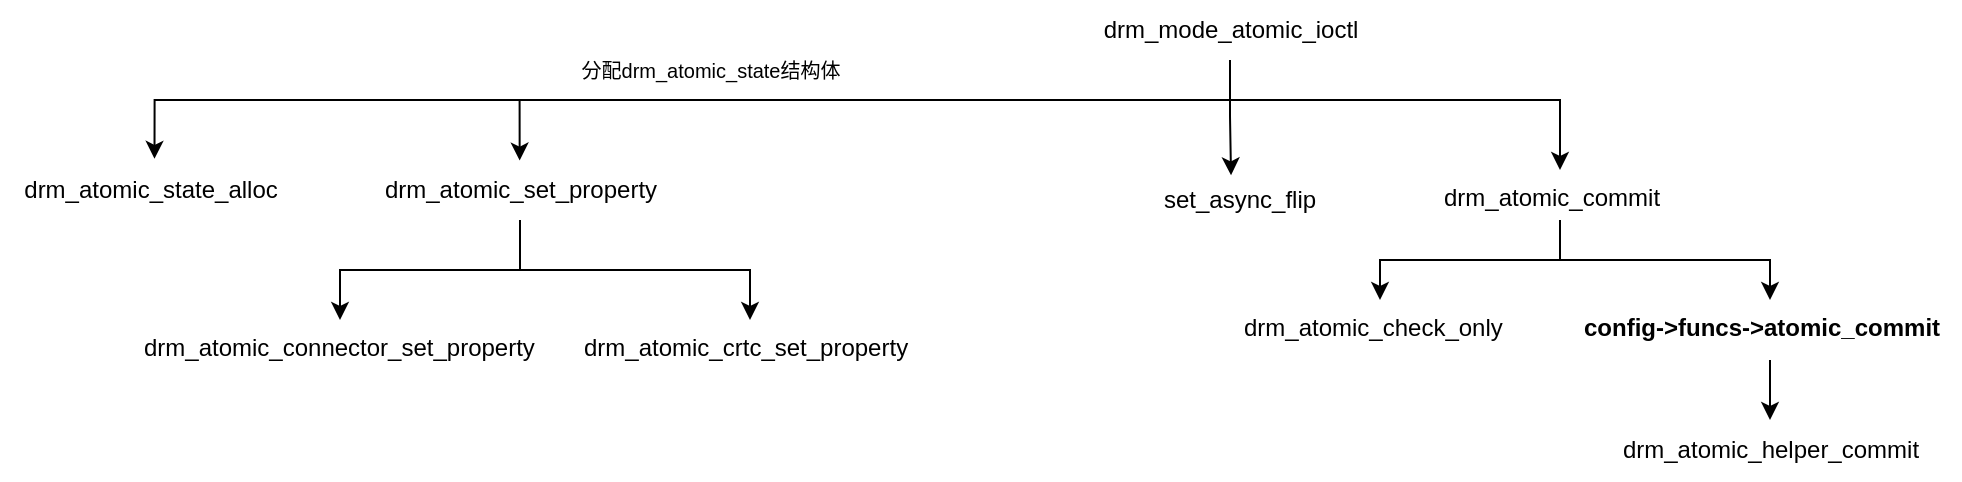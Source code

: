 <mxfile version="24.7.1" type="github">
  <diagram name="第 1 页" id="Wdx_ElfIQ2kTfjwmgPK6">
    <mxGraphModel dx="2257" dy="763" grid="1" gridSize="10" guides="1" tooltips="1" connect="1" arrows="1" fold="1" page="1" pageScale="1" pageWidth="827" pageHeight="1169" math="0" shadow="0">
      <root>
        <mxCell id="0" />
        <mxCell id="1" parent="0" />
        <mxCell id="z1ZTVlwwsorMF4e4j1b6-8" style="edgeStyle=orthogonalEdgeStyle;rounded=0;orthogonalLoop=1;jettySize=auto;html=1;entryX=0.5;entryY=0;entryDx=0;entryDy=0;" parent="1" source="z1ZTVlwwsorMF4e4j1b6-1" target="z1ZTVlwwsorMF4e4j1b6-7" edge="1">
          <mxGeometry relative="1" as="geometry">
            <Array as="points">
              <mxPoint x="395" y="70" />
              <mxPoint x="560" y="70" />
            </Array>
          </mxGeometry>
        </mxCell>
        <mxCell id="z1ZTVlwwsorMF4e4j1b6-1" value="drm_mode_atomic_ioctl" style="text;html=1;align=center;verticalAlign=middle;resizable=0;points=[];autosize=1;strokeColor=none;fillColor=none;" parent="1" vertex="1">
          <mxGeometry x="320" y="20" width="150" height="30" as="geometry" />
        </mxCell>
        <mxCell id="z1ZTVlwwsorMF4e4j1b6-2" value="&lt;div&gt;&lt;span style=&quot;background-color: initial;&quot;&gt;drm_atomic_state_alloc&lt;/span&gt;&lt;br&gt;&lt;/div&gt;" style="text;html=1;align=center;verticalAlign=middle;resizable=0;points=[];autosize=1;strokeColor=none;fillColor=none;" parent="1" vertex="1">
          <mxGeometry x="-220" y="100" width="150" height="30" as="geometry" />
        </mxCell>
        <mxCell id="59reyXUg0gu2296uByz6-5" style="edgeStyle=orthogonalEdgeStyle;rounded=0;orthogonalLoop=1;jettySize=auto;html=1;entryX=0.5;entryY=0;entryDx=0;entryDy=0;" edge="1" parent="1" source="z1ZTVlwwsorMF4e4j1b6-4" target="59reyXUg0gu2296uByz6-3">
          <mxGeometry relative="1" as="geometry" />
        </mxCell>
        <mxCell id="59reyXUg0gu2296uByz6-6" style="edgeStyle=orthogonalEdgeStyle;rounded=0;orthogonalLoop=1;jettySize=auto;html=1;" edge="1" parent="1" source="z1ZTVlwwsorMF4e4j1b6-4" target="59reyXUg0gu2296uByz6-4">
          <mxGeometry relative="1" as="geometry" />
        </mxCell>
        <mxCell id="z1ZTVlwwsorMF4e4j1b6-4" value="drm_atomic_set_property" style="text;html=1;align=center;verticalAlign=middle;resizable=0;points=[];autosize=1;strokeColor=none;fillColor=none;" parent="1" vertex="1">
          <mxGeometry x="-40" y="100" width="160" height="30" as="geometry" />
        </mxCell>
        <mxCell id="z1ZTVlwwsorMF4e4j1b6-11" value="" style="edgeStyle=orthogonalEdgeStyle;rounded=0;orthogonalLoop=1;jettySize=auto;html=1;" parent="1" source="z1ZTVlwwsorMF4e4j1b6-7" target="z1ZTVlwwsorMF4e4j1b6-10" edge="1">
          <mxGeometry relative="1" as="geometry" />
        </mxCell>
        <mxCell id="z1ZTVlwwsorMF4e4j1b6-13" style="edgeStyle=orthogonalEdgeStyle;rounded=0;orthogonalLoop=1;jettySize=auto;html=1;entryX=0.5;entryY=0;entryDx=0;entryDy=0;" parent="1" source="z1ZTVlwwsorMF4e4j1b6-7" target="z1ZTVlwwsorMF4e4j1b6-12" edge="1">
          <mxGeometry relative="1" as="geometry" />
        </mxCell>
        <mxCell id="z1ZTVlwwsorMF4e4j1b6-7" value="drm_atomic_commit" style="text;whiteSpace=wrap;html=1;" parent="1" vertex="1">
          <mxGeometry x="500" y="105" width="120" height="25" as="geometry" />
        </mxCell>
        <mxCell id="z1ZTVlwwsorMF4e4j1b6-9" style="edgeStyle=orthogonalEdgeStyle;rounded=0;orthogonalLoop=1;jettySize=auto;html=1;entryX=0.515;entryY=-0.019;entryDx=0;entryDy=0;entryPerimeter=0;" parent="1" source="z1ZTVlwwsorMF4e4j1b6-1" target="z1ZTVlwwsorMF4e4j1b6-2" edge="1">
          <mxGeometry relative="1" as="geometry">
            <Array as="points">
              <mxPoint x="395" y="70" />
              <mxPoint x="-143" y="70" />
            </Array>
          </mxGeometry>
        </mxCell>
        <mxCell id="z1ZTVlwwsorMF4e4j1b6-10" value="drm_atomic_check_only" style="text;whiteSpace=wrap;html=1;" parent="1" vertex="1">
          <mxGeometry x="400" y="170" width="140" height="30" as="geometry" />
        </mxCell>
        <mxCell id="z1ZTVlwwsorMF4e4j1b6-20" value="" style="edgeStyle=orthogonalEdgeStyle;rounded=0;orthogonalLoop=1;jettySize=auto;html=1;" parent="1" source="z1ZTVlwwsorMF4e4j1b6-12" target="z1ZTVlwwsorMF4e4j1b6-19" edge="1">
          <mxGeometry relative="1" as="geometry" />
        </mxCell>
        <mxCell id="z1ZTVlwwsorMF4e4j1b6-12" value="&lt;b&gt;config-&amp;gt;funcs-&amp;gt;atomic_commit&lt;/b&gt;" style="text;whiteSpace=wrap;html=1;" parent="1" vertex="1">
          <mxGeometry x="570" y="170" width="190" height="30" as="geometry" />
        </mxCell>
        <mxCell id="z1ZTVlwwsorMF4e4j1b6-14" value="set_async_flip" style="text;whiteSpace=wrap;html=1;" parent="1" vertex="1">
          <mxGeometry x="360" y="106.25" width="86" height="27.5" as="geometry" />
        </mxCell>
        <mxCell id="z1ZTVlwwsorMF4e4j1b6-15" style="edgeStyle=orthogonalEdgeStyle;rounded=0;orthogonalLoop=1;jettySize=auto;html=1;entryX=0.499;entryY=0.01;entryDx=0;entryDy=0;entryPerimeter=0;" parent="1" source="z1ZTVlwwsorMF4e4j1b6-1" target="z1ZTVlwwsorMF4e4j1b6-4" edge="1">
          <mxGeometry relative="1" as="geometry">
            <Array as="points">
              <mxPoint x="395" y="70" />
              <mxPoint x="40" y="70" />
            </Array>
          </mxGeometry>
        </mxCell>
        <mxCell id="z1ZTVlwwsorMF4e4j1b6-16" style="edgeStyle=orthogonalEdgeStyle;rounded=0;orthogonalLoop=1;jettySize=auto;html=1;entryX=0.413;entryY=0.051;entryDx=0;entryDy=0;entryPerimeter=0;" parent="1" source="z1ZTVlwwsorMF4e4j1b6-1" target="z1ZTVlwwsorMF4e4j1b6-14" edge="1">
          <mxGeometry relative="1" as="geometry" />
        </mxCell>
        <mxCell id="z1ZTVlwwsorMF4e4j1b6-19" value="drm_atomic_helper_commit" style="text;html=1;align=center;verticalAlign=middle;resizable=0;points=[];autosize=1;strokeColor=none;fillColor=none;" parent="1" vertex="1">
          <mxGeometry x="580" y="230" width="170" height="30" as="geometry" />
        </mxCell>
        <mxCell id="59reyXUg0gu2296uByz6-1" value="分配drm_atomic_state结构体" style="text;html=1;align=center;verticalAlign=middle;resizable=0;points=[];autosize=1;strokeColor=none;fillColor=none;fontSize=10;" vertex="1" parent="1">
          <mxGeometry x="60" y="40" width="150" height="30" as="geometry" />
        </mxCell>
        <mxCell id="59reyXUg0gu2296uByz6-3" value="drm_atomic_connector_set_property" style="text;whiteSpace=wrap;html=1;" vertex="1" parent="1">
          <mxGeometry x="-150" y="180" width="200" height="30" as="geometry" />
        </mxCell>
        <mxCell id="59reyXUg0gu2296uByz6-4" value="drm_atomic_crtc_set_property" style="text;whiteSpace=wrap;html=1;" vertex="1" parent="1">
          <mxGeometry x="70" y="180" width="170" height="30" as="geometry" />
        </mxCell>
      </root>
    </mxGraphModel>
  </diagram>
</mxfile>
